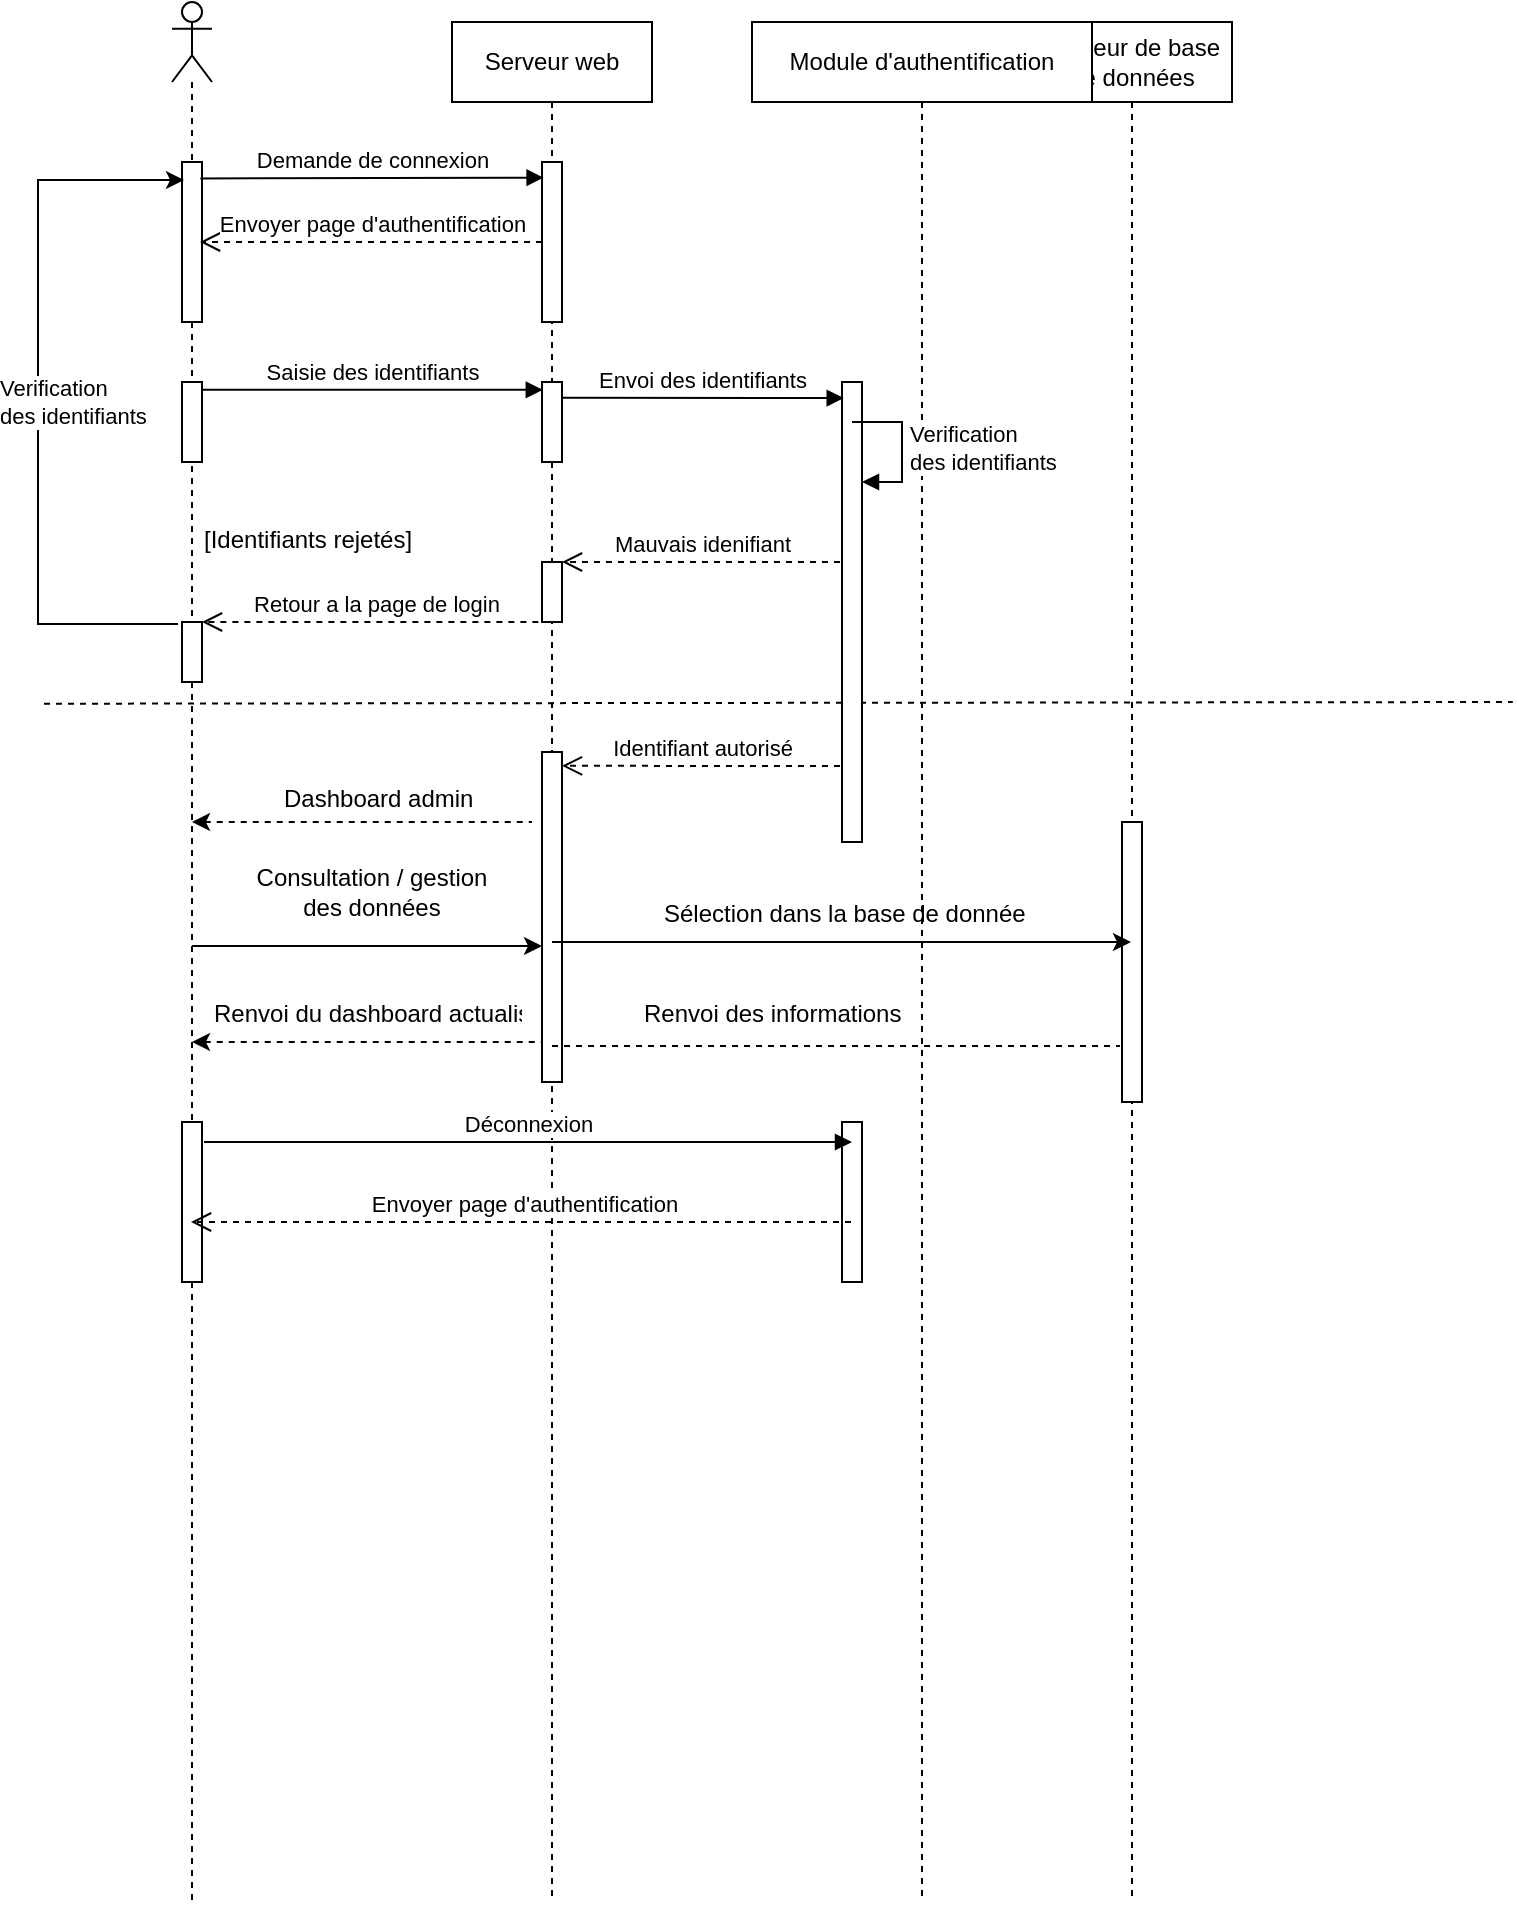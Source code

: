 <mxfile version="15.5.5" type="device"><diagram id="0cLsyLhG7ss-zujm8qEE" name="Diagramme de Séquence "><mxGraphModel dx="1038" dy="523" grid="1" gridSize="10" guides="1" tooltips="1" connect="1" arrows="1" fold="1" page="1" pageScale="1" pageWidth="827" pageHeight="1169" math="0" shadow="0"><root><mxCell id="WDT4YPGvVvjzSWjY5Mky-0"/><mxCell id="WDT4YPGvVvjzSWjY5Mky-1" parent="WDT4YPGvVvjzSWjY5Mky-0"/><mxCell id="WDT4YPGvVvjzSWjY5Mky-3" value="" style="endArrow=none;dashed=1;html=1;exitX=-0.002;exitY=0.499;exitDx=0;exitDy=0;exitPerimeter=0;entryX=1.004;entryY=0.495;entryDx=0;entryDy=0;entryPerimeter=0;" parent="WDT4YPGvVvjzSWjY5Mky-1" edge="1"><mxGeometry width="50" height="50" relative="1" as="geometry"><mxPoint x="46.0" y="480.865" as="sourcePoint"/><mxPoint x="780.38" y="480.005" as="targetPoint"/></mxGeometry></mxCell><mxCell id="WDT4YPGvVvjzSWjY5Mky-4" value="" style="shape=umlLifeline;participant=umlActor;perimeter=lifelinePerimeter;whiteSpace=wrap;html=1;container=1;collapsible=0;recursiveResize=0;verticalAlign=top;spacingTop=36;outlineConnect=0;" parent="WDT4YPGvVvjzSWjY5Mky-1" vertex="1"><mxGeometry x="110" y="130" width="20" height="950" as="geometry"/></mxCell><mxCell id="WDT4YPGvVvjzSWjY5Mky-5" value="" style="html=1;points=[];perimeter=orthogonalPerimeter;" parent="WDT4YPGvVvjzSWjY5Mky-4" vertex="1"><mxGeometry x="5" y="80" width="10" height="80" as="geometry"/></mxCell><mxCell id="WDT4YPGvVvjzSWjY5Mky-6" value="" style="html=1;points=[];perimeter=orthogonalPerimeter;" parent="WDT4YPGvVvjzSWjY5Mky-4" vertex="1"><mxGeometry x="5" y="190" width="10" height="40" as="geometry"/></mxCell><mxCell id="WDT4YPGvVvjzSWjY5Mky-7" value="" style="html=1;points=[];perimeter=orthogonalPerimeter;" parent="WDT4YPGvVvjzSWjY5Mky-4" vertex="1"><mxGeometry x="5" y="560" width="10" height="80" as="geometry"/></mxCell><mxCell id="WDT4YPGvVvjzSWjY5Mky-9" value="Serveur web" style="shape=umlLifeline;perimeter=lifelinePerimeter;whiteSpace=wrap;html=1;container=1;collapsible=0;recursiveResize=0;outlineConnect=0;" parent="WDT4YPGvVvjzSWjY5Mky-1" vertex="1"><mxGeometry x="250" y="140" width="100" height="940" as="geometry"/></mxCell><mxCell id="WDT4YPGvVvjzSWjY5Mky-10" value="" style="html=1;points=[];perimeter=orthogonalPerimeter;" parent="WDT4YPGvVvjzSWjY5Mky-9" vertex="1"><mxGeometry x="45" y="70" width="10" height="80" as="geometry"/></mxCell><mxCell id="WDT4YPGvVvjzSWjY5Mky-11" value="" style="html=1;points=[];perimeter=orthogonalPerimeter;" parent="WDT4YPGvVvjzSWjY5Mky-9" vertex="1"><mxGeometry x="45" y="180" width="10" height="40" as="geometry"/></mxCell><mxCell id="WDT4YPGvVvjzSWjY5Mky-12" value="" style="html=1;points=[];perimeter=orthogonalPerimeter;" parent="WDT4YPGvVvjzSWjY5Mky-9" vertex="1"><mxGeometry x="45" y="365" width="10" height="165" as="geometry"/></mxCell><mxCell id="vAX0TaD35DtoPSrqRrEW-4" value="" style="endArrow=none;dashed=1;html=1;rounded=0;align=center;startArrow=classic;startFill=1;" edge="1" parent="WDT4YPGvVvjzSWjY5Mky-9" source="WDT4YPGvVvjzSWjY5Mky-4"><mxGeometry width="50" height="50" relative="1" as="geometry"><mxPoint x="-5" y="560" as="sourcePoint"/><mxPoint x="45" y="510" as="targetPoint"/></mxGeometry></mxCell><mxCell id="WDT4YPGvVvjzSWjY5Mky-13" value="Serveur de base de données" style="shape=umlLifeline;perimeter=lifelinePerimeter;whiteSpace=wrap;html=1;container=1;collapsible=0;recursiveResize=0;outlineConnect=0;" parent="WDT4YPGvVvjzSWjY5Mky-1" vertex="1"><mxGeometry x="540" y="140" width="100" height="940" as="geometry"/></mxCell><mxCell id="WDT4YPGvVvjzSWjY5Mky-29" value="" style="html=1;points=[];perimeter=orthogonalPerimeter;" parent="WDT4YPGvVvjzSWjY5Mky-13" vertex="1"><mxGeometry x="45" y="400" width="10" height="140" as="geometry"/></mxCell><mxCell id="WDT4YPGvVvjzSWjY5Mky-15" value="Demande de connexion" style="html=1;verticalAlign=bottom;endArrow=block;exitX=0.92;exitY=0.103;exitDx=0;exitDy=0;exitPerimeter=0;entryX=0.08;entryY=0.098;entryDx=0;entryDy=0;entryPerimeter=0;" parent="WDT4YPGvVvjzSWjY5Mky-1" source="WDT4YPGvVvjzSWjY5Mky-5" target="WDT4YPGvVvjzSWjY5Mky-10" edge="1"><mxGeometry width="80" relative="1" as="geometry"><mxPoint x="140" y="218" as="sourcePoint"/><mxPoint x="280" y="218" as="targetPoint"/><Array as="points"/><mxPoint as="offset"/></mxGeometry></mxCell><mxCell id="WDT4YPGvVvjzSWjY5Mky-16" value="Envoyer page d'authentification" style="html=1;verticalAlign=bottom;endArrow=open;dashed=1;endSize=8;entryX=0.9;entryY=0.5;entryDx=0;entryDy=0;entryPerimeter=0;" parent="WDT4YPGvVvjzSWjY5Mky-1" source="WDT4YPGvVvjzSWjY5Mky-10" target="WDT4YPGvVvjzSWjY5Mky-5" edge="1"><mxGeometry x="-0.006" relative="1" as="geometry"><mxPoint x="250" y="280" as="sourcePoint"/><mxPoint x="170" y="280" as="targetPoint"/><Array as="points"><mxPoint x="180" y="250"/></Array><mxPoint as="offset"/></mxGeometry></mxCell><mxCell id="WDT4YPGvVvjzSWjY5Mky-17" value="Saisie des identifiants" style="html=1;verticalAlign=bottom;endArrow=block;exitX=1;exitY=0.098;exitDx=0;exitDy=0;exitPerimeter=0;entryX=0.04;entryY=0.098;entryDx=0;entryDy=0;entryPerimeter=0;" parent="WDT4YPGvVvjzSWjY5Mky-1" source="WDT4YPGvVvjzSWjY5Mky-6" target="WDT4YPGvVvjzSWjY5Mky-11" edge="1"><mxGeometry width="80" relative="1" as="geometry"><mxPoint x="140" y="330" as="sourcePoint"/><mxPoint x="220" y="330" as="targetPoint"/></mxGeometry></mxCell><mxCell id="WDT4YPGvVvjzSWjY5Mky-18" value="Module d'authentification" style="shape=umlLifeline;perimeter=lifelinePerimeter;whiteSpace=wrap;html=1;container=1;collapsible=0;recursiveResize=0;outlineConnect=0;" parent="WDT4YPGvVvjzSWjY5Mky-1" vertex="1"><mxGeometry x="400" y="140" width="170" height="940" as="geometry"/></mxCell><mxCell id="WDT4YPGvVvjzSWjY5Mky-19" value="" style="html=1;points=[];perimeter=orthogonalPerimeter;" parent="WDT4YPGvVvjzSWjY5Mky-18" vertex="1"><mxGeometry x="45" y="180" width="10" height="230" as="geometry"/></mxCell><mxCell id="WDT4YPGvVvjzSWjY5Mky-32" value="" style="html=1;points=[];perimeter=orthogonalPerimeter;" parent="WDT4YPGvVvjzSWjY5Mky-18" vertex="1"><mxGeometry x="45" y="550" width="10" height="80" as="geometry"/></mxCell><mxCell id="vAX0TaD35DtoPSrqRrEW-1" value="Sélection dans la base de donnée" style="text;strokeColor=none;fillColor=none;align=left;verticalAlign=middle;spacingLeft=4;spacingRight=4;overflow=hidden;points=[[0,0.5],[1,0.5]];portConstraint=eastwest;rotatable=0;" vertex="1" parent="WDT4YPGvVvjzSWjY5Mky-18"><mxGeometry x="-50" y="430" width="250" height="30" as="geometry"/></mxCell><mxCell id="vAX0TaD35DtoPSrqRrEW-3" value="Renvoi des informations" style="text;strokeColor=none;fillColor=none;align=left;verticalAlign=middle;spacingLeft=4;spacingRight=4;overflow=hidden;points=[[0,0.5],[1,0.5]];portConstraint=eastwest;rotatable=0;" vertex="1" parent="WDT4YPGvVvjzSWjY5Mky-18"><mxGeometry x="-60" y="480" width="160" height="30" as="geometry"/></mxCell><mxCell id="WDT4YPGvVvjzSWjY5Mky-20" value="Envoi des identifiants" style="html=1;verticalAlign=bottom;endArrow=block;exitX=0.952;exitY=0.197;exitDx=0;exitDy=0;exitPerimeter=0;entryX=0.086;entryY=0.035;entryDx=0;entryDy=0;entryPerimeter=0;" parent="WDT4YPGvVvjzSWjY5Mky-1" source="WDT4YPGvVvjzSWjY5Mky-11" target="WDT4YPGvVvjzSWjY5Mky-19" edge="1"><mxGeometry width="80" relative="1" as="geometry"><mxPoint x="310" y="330.0" as="sourcePoint"/><mxPoint x="480.4" y="330.0" as="targetPoint"/></mxGeometry></mxCell><mxCell id="WDT4YPGvVvjzSWjY5Mky-21" value="Verification &lt;br&gt;des identifiants" style="edgeStyle=orthogonalEdgeStyle;html=1;align=left;spacingLeft=2;endArrow=block;rounded=0;entryX=1;entryY=0;" parent="WDT4YPGvVvjzSWjY5Mky-1" edge="1"><mxGeometry relative="1" as="geometry"><mxPoint x="450" y="340" as="sourcePoint"/><Array as="points"><mxPoint x="450" y="340"/><mxPoint x="475" y="340"/><mxPoint x="475" y="370"/></Array><mxPoint x="455" y="370" as="targetPoint"/></mxGeometry></mxCell><mxCell id="WDT4YPGvVvjzSWjY5Mky-22" value="[Identifiants rejetés]" style="text;strokeColor=none;fillColor=none;align=left;verticalAlign=top;spacingLeft=4;spacingRight=4;overflow=hidden;rotatable=0;points=[[0,0.5],[1,0.5]];portConstraint=eastwest;" parent="WDT4YPGvVvjzSWjY5Mky-1" vertex="1"><mxGeometry x="120" y="385" width="120" height="26" as="geometry"/></mxCell><mxCell id="WDT4YPGvVvjzSWjY5Mky-23" value="" style="html=1;points=[];perimeter=orthogonalPerimeter;" parent="WDT4YPGvVvjzSWjY5Mky-1" vertex="1"><mxGeometry x="295" y="410" width="10" height="30" as="geometry"/></mxCell><mxCell id="WDT4YPGvVvjzSWjY5Mky-24" value="" style="html=1;points=[];perimeter=orthogonalPerimeter;" parent="WDT4YPGvVvjzSWjY5Mky-1" vertex="1"><mxGeometry x="115" y="440" width="10" height="30" as="geometry"/></mxCell><mxCell id="WDT4YPGvVvjzSWjY5Mky-25" value="Mauvais idenifiant" style="html=1;verticalAlign=bottom;endArrow=open;dashed=1;endSize=8;" parent="WDT4YPGvVvjzSWjY5Mky-1" target="WDT4YPGvVvjzSWjY5Mky-23" edge="1"><mxGeometry relative="1" as="geometry"><mxPoint x="444" y="410" as="sourcePoint"/><mxPoint x="370" y="400" as="targetPoint"/></mxGeometry></mxCell><mxCell id="WDT4YPGvVvjzSWjY5Mky-26" value="Retour a la page de login" style="html=1;verticalAlign=bottom;endArrow=open;dashed=1;endSize=8;exitX=0.419;exitY=0.998;exitDx=0;exitDy=0;exitPerimeter=0;" parent="WDT4YPGvVvjzSWjY5Mky-1" source="WDT4YPGvVvjzSWjY5Mky-23" target="WDT4YPGvVvjzSWjY5Mky-24" edge="1"><mxGeometry relative="1" as="geometry"><mxPoint x="295" y="430" as="sourcePoint"/><mxPoint x="215" y="430" as="targetPoint"/><Array as="points"><mxPoint x="230" y="440"/></Array></mxGeometry></mxCell><mxCell id="WDT4YPGvVvjzSWjY5Mky-27" value="Identifiant autorisé" style="html=1;verticalAlign=bottom;endArrow=open;dashed=1;endSize=8;" parent="WDT4YPGvVvjzSWjY5Mky-1" edge="1"><mxGeometry relative="1" as="geometry"><mxPoint x="444" y="512" as="sourcePoint"/><mxPoint x="305" y="511.91" as="targetPoint"/></mxGeometry></mxCell><mxCell id="WDT4YPGvVvjzSWjY5Mky-36" value="Déconnexion" style="html=1;verticalAlign=bottom;endArrow=block;exitX=1.1;exitY=0.125;exitDx=0;exitDy=0;exitPerimeter=0;" parent="WDT4YPGvVvjzSWjY5Mky-1" source="WDT4YPGvVvjzSWjY5Mky-7" edge="1"><mxGeometry width="80" relative="1" as="geometry"><mxPoint x="120" y="810" as="sourcePoint"/><mxPoint x="450" y="700" as="targetPoint"/></mxGeometry></mxCell><mxCell id="sXNEFMjtvElydDGI-N9M-2" value="Verification &lt;br&gt;des identifiants" style="edgeStyle=orthogonalEdgeStyle;html=1;align=left;spacingLeft=2;endArrow=none;rounded=0;exitX=0.1;exitY=0.113;exitDx=0;exitDy=0;exitPerimeter=0;entryX=-0.2;entryY=0.033;entryDx=0;entryDy=0;entryPerimeter=0;startArrow=classic;startFill=1;endFill=0;" parent="WDT4YPGvVvjzSWjY5Mky-1" source="WDT4YPGvVvjzSWjY5Mky-5" target="WDT4YPGvVvjzSWjY5Mky-24" edge="1"><mxGeometry x="0.008" y="-23" relative="1" as="geometry"><mxPoint x="42.5" y="310" as="sourcePoint"/><Array as="points"><mxPoint x="43" y="219"/><mxPoint x="43" y="441"/></Array><mxPoint x="48" y="450" as="targetPoint"/><mxPoint as="offset"/></mxGeometry></mxCell><mxCell id="sXNEFMjtvElydDGI-N9M-3" value="" style="endArrow=none;dashed=1;html=1;rounded=0;startArrow=classic;startFill=1;" parent="WDT4YPGvVvjzSWjY5Mky-1" edge="1"><mxGeometry width="50" height="50" relative="1" as="geometry"><mxPoint x="120" y="540" as="sourcePoint"/><mxPoint x="290" y="540" as="targetPoint"/></mxGeometry></mxCell><mxCell id="sXNEFMjtvElydDGI-N9M-5" value="Dashboard admin" style="text;strokeColor=none;fillColor=none;align=left;verticalAlign=middle;spacingLeft=4;spacingRight=4;overflow=hidden;points=[[0,0.5],[1,0.5]];portConstraint=eastwest;rotatable=0;" parent="WDT4YPGvVvjzSWjY5Mky-1" vertex="1"><mxGeometry x="160" y="512.5" width="110" height="30" as="geometry"/></mxCell><mxCell id="sXNEFMjtvElydDGI-N9M-6" value="" style="endArrow=classic;html=1;rounded=0;entryX=0;entryY=0.588;entryDx=0;entryDy=0;entryPerimeter=0;" parent="WDT4YPGvVvjzSWjY5Mky-1" source="WDT4YPGvVvjzSWjY5Mky-4" target="WDT4YPGvVvjzSWjY5Mky-12" edge="1"><mxGeometry width="50" height="50" relative="1" as="geometry"><mxPoint x="120" y="570" as="sourcePoint"/><mxPoint x="235" y="560" as="targetPoint"/></mxGeometry></mxCell><mxCell id="sXNEFMjtvElydDGI-N9M-15" value="Envoyer page d'authentification" style="html=1;verticalAlign=bottom;endArrow=open;dashed=1;endSize=8;" parent="WDT4YPGvVvjzSWjY5Mky-1" edge="1"><mxGeometry x="-0.006" relative="1" as="geometry"><mxPoint x="449.5" y="740" as="sourcePoint"/><mxPoint x="119.5" y="740" as="targetPoint"/><Array as="points"><mxPoint x="235" y="740"/></Array><mxPoint as="offset"/></mxGeometry></mxCell><mxCell id="vAX0TaD35DtoPSrqRrEW-0" value="&lt;div&gt;Consultation / gestion&lt;/div&gt;&lt;div&gt; des données&lt;/div&gt;" style="text;html=1;strokeColor=none;fillColor=none;align=center;verticalAlign=middle;whiteSpace=wrap;rounded=0;" vertex="1" parent="WDT4YPGvVvjzSWjY5Mky-1"><mxGeometry x="130" y="560" width="160" height="30" as="geometry"/></mxCell><mxCell id="sXNEFMjtvElydDGI-N9M-10" value="" style="endArrow=classic;html=1;rounded=0;align=center;" parent="WDT4YPGvVvjzSWjY5Mky-1" target="WDT4YPGvVvjzSWjY5Mky-13" edge="1"><mxGeometry width="50" height="50" relative="1" as="geometry"><mxPoint x="300" y="600" as="sourcePoint"/><mxPoint x="355" y="520" as="targetPoint"/></mxGeometry></mxCell><mxCell id="vAX0TaD35DtoPSrqRrEW-2" value="" style="endArrow=none;dashed=1;html=1;rounded=0;align=center;entryX=-0.1;entryY=0.8;entryDx=0;entryDy=0;entryPerimeter=0;" edge="1" parent="WDT4YPGvVvjzSWjY5Mky-1" source="WDT4YPGvVvjzSWjY5Mky-9" target="WDT4YPGvVvjzSWjY5Mky-29"><mxGeometry width="50" height="50" relative="1" as="geometry"><mxPoint x="414" y="670" as="sourcePoint"/><mxPoint x="464" y="620" as="targetPoint"/></mxGeometry></mxCell><mxCell id="vAX0TaD35DtoPSrqRrEW-5" value="Renvoi du dashboard actualisé" style="text;strokeColor=none;fillColor=none;align=left;verticalAlign=middle;spacingLeft=4;spacingRight=4;overflow=hidden;points=[[0,0.5],[1,0.5]];portConstraint=eastwest;rotatable=0;" vertex="1" parent="WDT4YPGvVvjzSWjY5Mky-1"><mxGeometry x="125" y="620" width="165" height="30" as="geometry"/></mxCell></root></mxGraphModel></diagram></mxfile>